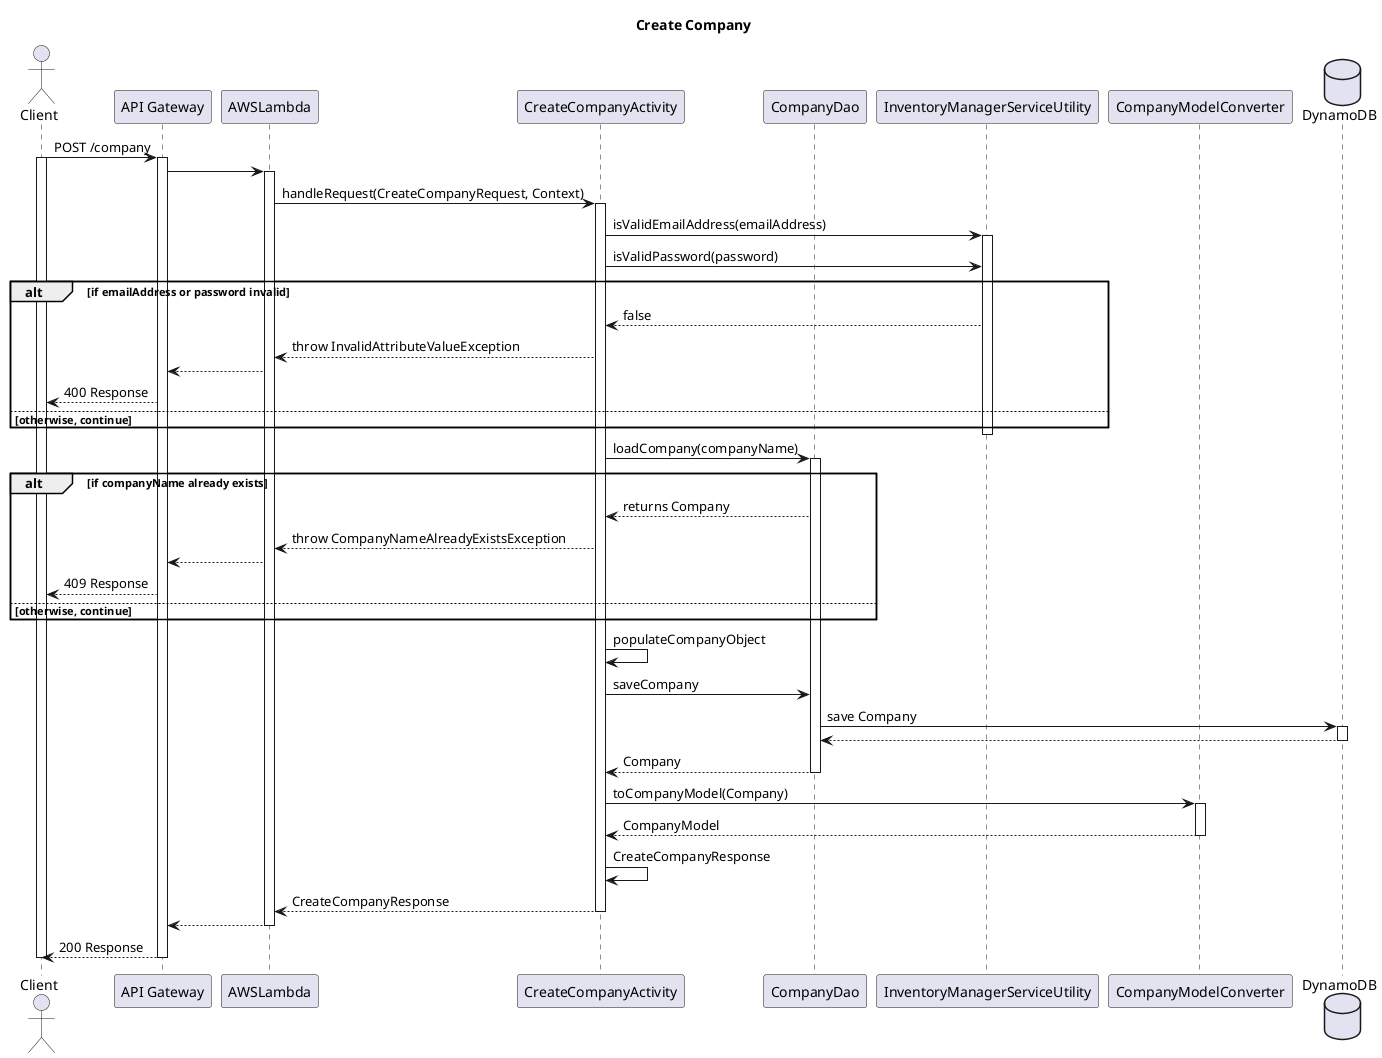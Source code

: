 @startuml
title Create Company

actor Client
participant "API Gateway" as APIGateway
participant AWSLambda
participant CreateCompanyActivity
participant CompanyDao
participant InventoryManagerServiceUtility
participant CompanyModelConverter
database DynamoDB

Client -> APIGateway : POST /company
activate Client
activate APIGateway
APIGateway -> AWSLambda

activate AWSLambda

AWSLambda -> CreateCompanyActivity : handleRequest(CreateCompanyRequest, Context)
activate CreateCompanyActivity

CreateCompanyActivity -> InventoryManagerServiceUtility : isValidEmailAddress(emailAddress)
activate InventoryManagerServiceUtility
CreateCompanyActivity -> InventoryManagerServiceUtility : isValidPassword(password)

alt if emailAddress or password invalid
    CreateCompanyActivity <-- InventoryManagerServiceUtility : false
    AWSLambda <-- CreateCompanyActivity : throw InvalidAttributeValueException
    APIGateway <-- AWSLambda
    Client <-- APIGateway : 400 Response
else otherwise, continue
end
deactivate InventoryManagerServiceUtility

CreateCompanyActivity -> CompanyDao : loadCompany(companyName)
activate CompanyDao

alt if companyName already exists
    CreateCompanyActivity <-- CompanyDao : returns Company
    AWSLambda <-- CreateCompanyActivity : throw CompanyNameAlreadyExistsException
    APIGateway <-- AWSLambda
    Client <-- APIGateway : 409 Response
else otherwise, continue
end



CreateCompanyActivity -> CreateCompanyActivity : populateCompanyObject
CreateCompanyActivity -> CompanyDao : saveCompany

CompanyDao -> DynamoDB : save Company
activate DynamoDB
CompanyDao <-- DynamoDB
deactivate DynamoDB
CreateCompanyActivity <-- CompanyDao : Company
deactivate CompanyDao
CreateCompanyActivity -> CompanyModelConverter : toCompanyModel(Company)
activate CompanyModelConverter
CreateCompanyActivity <-- CompanyModelConverter : CompanyModel
deactivate CompanyModelConverter
CreateCompanyActivity -> CreateCompanyActivity : CreateCompanyResponse
AWSLambda <-- CreateCompanyActivity : CreateCompanyResponse

deactivate CreateCompanyActivity
APIGateway <-- AWSLambda
deactivate AWSLambda
Client <-- APIGateway : 200 Response
deactivate APIGateway
deactivate Client

@enduml